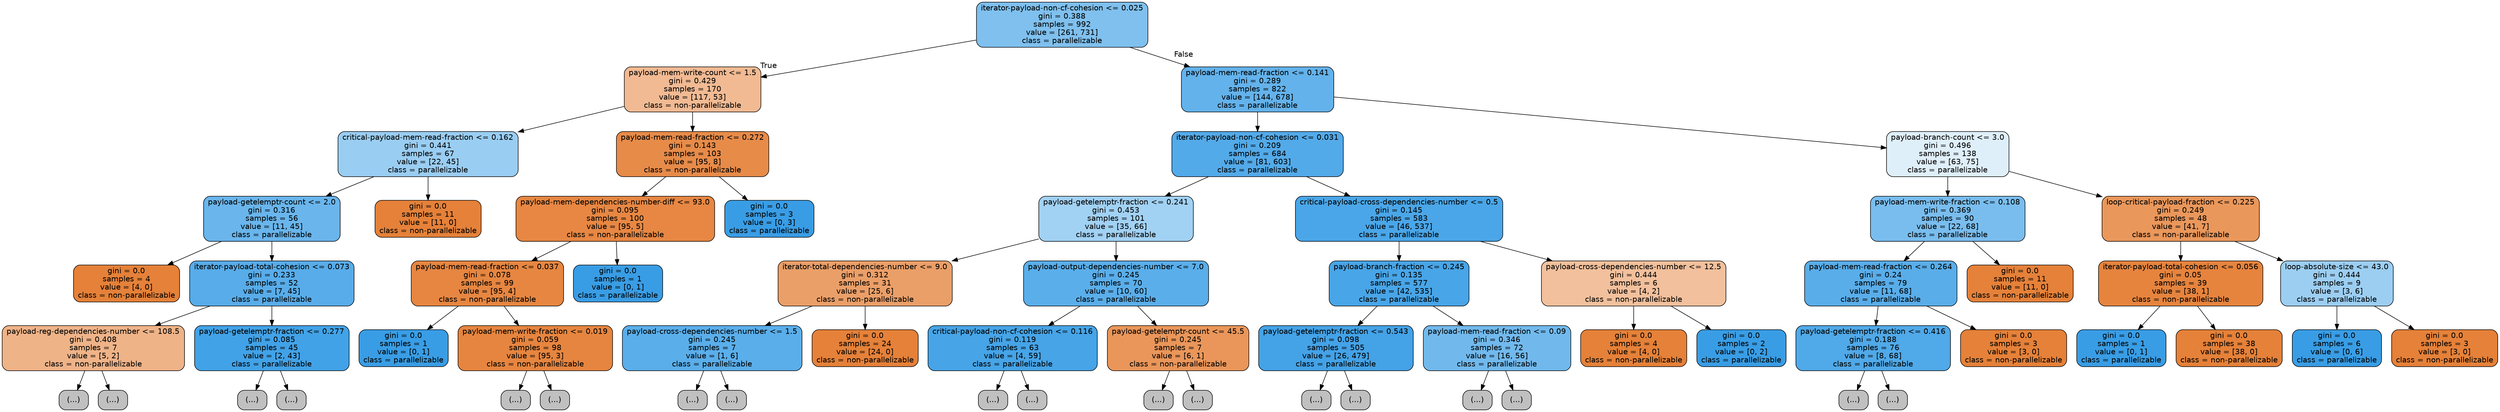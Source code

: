 digraph Tree {
node [shape=box, style="filled, rounded", color="black", fontname=helvetica] ;
edge [fontname=helvetica] ;
0 [label="iterator-payload-non-cf-cohesion <= 0.025\ngini = 0.388\nsamples = 992\nvalue = [261, 731]\nclass = parallelizable", fillcolor="#399de5a4"] ;
1 [label="payload-mem-write-count <= 1.5\ngini = 0.429\nsamples = 170\nvalue = [117, 53]\nclass = non-parallelizable", fillcolor="#e581398b"] ;
0 -> 1 [labeldistance=2.5, labelangle=45, headlabel="True"] ;
2 [label="critical-payload-mem-read-fraction <= 0.162\ngini = 0.441\nsamples = 67\nvalue = [22, 45]\nclass = parallelizable", fillcolor="#399de582"] ;
1 -> 2 ;
3 [label="payload-getelemptr-count <= 2.0\ngini = 0.316\nsamples = 56\nvalue = [11, 45]\nclass = parallelizable", fillcolor="#399de5c1"] ;
2 -> 3 ;
4 [label="gini = 0.0\nsamples = 4\nvalue = [4, 0]\nclass = non-parallelizable", fillcolor="#e58139ff"] ;
3 -> 4 ;
5 [label="iterator-payload-total-cohesion <= 0.073\ngini = 0.233\nsamples = 52\nvalue = [7, 45]\nclass = parallelizable", fillcolor="#399de5d7"] ;
3 -> 5 ;
6 [label="payload-reg-dependencies-number <= 108.5\ngini = 0.408\nsamples = 7\nvalue = [5, 2]\nclass = non-parallelizable", fillcolor="#e5813999"] ;
5 -> 6 ;
7 [label="(...)", fillcolor="#C0C0C0"] ;
6 -> 7 ;
8 [label="(...)", fillcolor="#C0C0C0"] ;
6 -> 8 ;
9 [label="payload-getelemptr-fraction <= 0.277\ngini = 0.085\nsamples = 45\nvalue = [2, 43]\nclass = parallelizable", fillcolor="#399de5f3"] ;
5 -> 9 ;
10 [label="(...)", fillcolor="#C0C0C0"] ;
9 -> 10 ;
15 [label="(...)", fillcolor="#C0C0C0"] ;
9 -> 15 ;
16 [label="gini = 0.0\nsamples = 11\nvalue = [11, 0]\nclass = non-parallelizable", fillcolor="#e58139ff"] ;
2 -> 16 ;
17 [label="payload-mem-read-fraction <= 0.272\ngini = 0.143\nsamples = 103\nvalue = [95, 8]\nclass = non-parallelizable", fillcolor="#e58139ea"] ;
1 -> 17 ;
18 [label="payload-mem-dependencies-number-diff <= 93.0\ngini = 0.095\nsamples = 100\nvalue = [95, 5]\nclass = non-parallelizable", fillcolor="#e58139f2"] ;
17 -> 18 ;
19 [label="payload-mem-read-fraction <= 0.037\ngini = 0.078\nsamples = 99\nvalue = [95, 4]\nclass = non-parallelizable", fillcolor="#e58139f4"] ;
18 -> 19 ;
20 [label="gini = 0.0\nsamples = 1\nvalue = [0, 1]\nclass = parallelizable", fillcolor="#399de5ff"] ;
19 -> 20 ;
21 [label="payload-mem-write-fraction <= 0.019\ngini = 0.059\nsamples = 98\nvalue = [95, 3]\nclass = non-parallelizable", fillcolor="#e58139f7"] ;
19 -> 21 ;
22 [label="(...)", fillcolor="#C0C0C0"] ;
21 -> 22 ;
25 [label="(...)", fillcolor="#C0C0C0"] ;
21 -> 25 ;
30 [label="gini = 0.0\nsamples = 1\nvalue = [0, 1]\nclass = parallelizable", fillcolor="#399de5ff"] ;
18 -> 30 ;
31 [label="gini = 0.0\nsamples = 3\nvalue = [0, 3]\nclass = parallelizable", fillcolor="#399de5ff"] ;
17 -> 31 ;
32 [label="payload-mem-read-fraction <= 0.141\ngini = 0.289\nsamples = 822\nvalue = [144, 678]\nclass = parallelizable", fillcolor="#399de5c9"] ;
0 -> 32 [labeldistance=2.5, labelangle=-45, headlabel="False"] ;
33 [label="iterator-payload-non-cf-cohesion <= 0.031\ngini = 0.209\nsamples = 684\nvalue = [81, 603]\nclass = parallelizable", fillcolor="#399de5dd"] ;
32 -> 33 ;
34 [label="payload-getelemptr-fraction <= 0.241\ngini = 0.453\nsamples = 101\nvalue = [35, 66]\nclass = parallelizable", fillcolor="#399de578"] ;
33 -> 34 ;
35 [label="iterator-total-dependencies-number <= 9.0\ngini = 0.312\nsamples = 31\nvalue = [25, 6]\nclass = non-parallelizable", fillcolor="#e58139c2"] ;
34 -> 35 ;
36 [label="payload-cross-dependencies-number <= 1.5\ngini = 0.245\nsamples = 7\nvalue = [1, 6]\nclass = parallelizable", fillcolor="#399de5d4"] ;
35 -> 36 ;
37 [label="(...)", fillcolor="#C0C0C0"] ;
36 -> 37 ;
38 [label="(...)", fillcolor="#C0C0C0"] ;
36 -> 38 ;
39 [label="gini = 0.0\nsamples = 24\nvalue = [24, 0]\nclass = non-parallelizable", fillcolor="#e58139ff"] ;
35 -> 39 ;
40 [label="payload-output-dependencies-number <= 7.0\ngini = 0.245\nsamples = 70\nvalue = [10, 60]\nclass = parallelizable", fillcolor="#399de5d4"] ;
34 -> 40 ;
41 [label="critical-payload-non-cf-cohesion <= 0.116\ngini = 0.119\nsamples = 63\nvalue = [4, 59]\nclass = parallelizable", fillcolor="#399de5ee"] ;
40 -> 41 ;
42 [label="(...)", fillcolor="#C0C0C0"] ;
41 -> 42 ;
51 [label="(...)", fillcolor="#C0C0C0"] ;
41 -> 51 ;
52 [label="payload-getelemptr-count <= 45.5\ngini = 0.245\nsamples = 7\nvalue = [6, 1]\nclass = non-parallelizable", fillcolor="#e58139d4"] ;
40 -> 52 ;
53 [label="(...)", fillcolor="#C0C0C0"] ;
52 -> 53 ;
54 [label="(...)", fillcolor="#C0C0C0"] ;
52 -> 54 ;
55 [label="critical-payload-cross-dependencies-number <= 0.5\ngini = 0.145\nsamples = 583\nvalue = [46, 537]\nclass = parallelizable", fillcolor="#399de5e9"] ;
33 -> 55 ;
56 [label="payload-branch-fraction <= 0.245\ngini = 0.135\nsamples = 577\nvalue = [42, 535]\nclass = parallelizable", fillcolor="#399de5eb"] ;
55 -> 56 ;
57 [label="payload-getelemptr-fraction <= 0.543\ngini = 0.098\nsamples = 505\nvalue = [26, 479]\nclass = parallelizable", fillcolor="#399de5f1"] ;
56 -> 57 ;
58 [label="(...)", fillcolor="#C0C0C0"] ;
57 -> 58 ;
111 [label="(...)", fillcolor="#C0C0C0"] ;
57 -> 111 ;
112 [label="payload-mem-read-fraction <= 0.09\ngini = 0.346\nsamples = 72\nvalue = [16, 56]\nclass = parallelizable", fillcolor="#399de5b6"] ;
56 -> 112 ;
113 [label="(...)", fillcolor="#C0C0C0"] ;
112 -> 113 ;
118 [label="(...)", fillcolor="#C0C0C0"] ;
112 -> 118 ;
123 [label="payload-cross-dependencies-number <= 12.5\ngini = 0.444\nsamples = 6\nvalue = [4, 2]\nclass = non-parallelizable", fillcolor="#e581397f"] ;
55 -> 123 ;
124 [label="gini = 0.0\nsamples = 4\nvalue = [4, 0]\nclass = non-parallelizable", fillcolor="#e58139ff"] ;
123 -> 124 ;
125 [label="gini = 0.0\nsamples = 2\nvalue = [0, 2]\nclass = parallelizable", fillcolor="#399de5ff"] ;
123 -> 125 ;
126 [label="payload-branch-count <= 3.0\ngini = 0.496\nsamples = 138\nvalue = [63, 75]\nclass = parallelizable", fillcolor="#399de529"] ;
32 -> 126 ;
127 [label="payload-mem-write-fraction <= 0.108\ngini = 0.369\nsamples = 90\nvalue = [22, 68]\nclass = parallelizable", fillcolor="#399de5ac"] ;
126 -> 127 ;
128 [label="payload-mem-read-fraction <= 0.264\ngini = 0.24\nsamples = 79\nvalue = [11, 68]\nclass = parallelizable", fillcolor="#399de5d6"] ;
127 -> 128 ;
129 [label="payload-getelemptr-fraction <= 0.416\ngini = 0.188\nsamples = 76\nvalue = [8, 68]\nclass = parallelizable", fillcolor="#399de5e1"] ;
128 -> 129 ;
130 [label="(...)", fillcolor="#C0C0C0"] ;
129 -> 130 ;
151 [label="(...)", fillcolor="#C0C0C0"] ;
129 -> 151 ;
154 [label="gini = 0.0\nsamples = 3\nvalue = [3, 0]\nclass = non-parallelizable", fillcolor="#e58139ff"] ;
128 -> 154 ;
155 [label="gini = 0.0\nsamples = 11\nvalue = [11, 0]\nclass = non-parallelizable", fillcolor="#e58139ff"] ;
127 -> 155 ;
156 [label="loop-critical-payload-fraction <= 0.225\ngini = 0.249\nsamples = 48\nvalue = [41, 7]\nclass = non-parallelizable", fillcolor="#e58139d3"] ;
126 -> 156 ;
157 [label="iterator-payload-total-cohesion <= 0.056\ngini = 0.05\nsamples = 39\nvalue = [38, 1]\nclass = non-parallelizable", fillcolor="#e58139f8"] ;
156 -> 157 ;
158 [label="gini = 0.0\nsamples = 1\nvalue = [0, 1]\nclass = parallelizable", fillcolor="#399de5ff"] ;
157 -> 158 ;
159 [label="gini = 0.0\nsamples = 38\nvalue = [38, 0]\nclass = non-parallelizable", fillcolor="#e58139ff"] ;
157 -> 159 ;
160 [label="loop-absolute-size <= 43.0\ngini = 0.444\nsamples = 9\nvalue = [3, 6]\nclass = parallelizable", fillcolor="#399de57f"] ;
156 -> 160 ;
161 [label="gini = 0.0\nsamples = 6\nvalue = [0, 6]\nclass = parallelizable", fillcolor="#399de5ff"] ;
160 -> 161 ;
162 [label="gini = 0.0\nsamples = 3\nvalue = [3, 0]\nclass = non-parallelizable", fillcolor="#e58139ff"] ;
160 -> 162 ;
}
